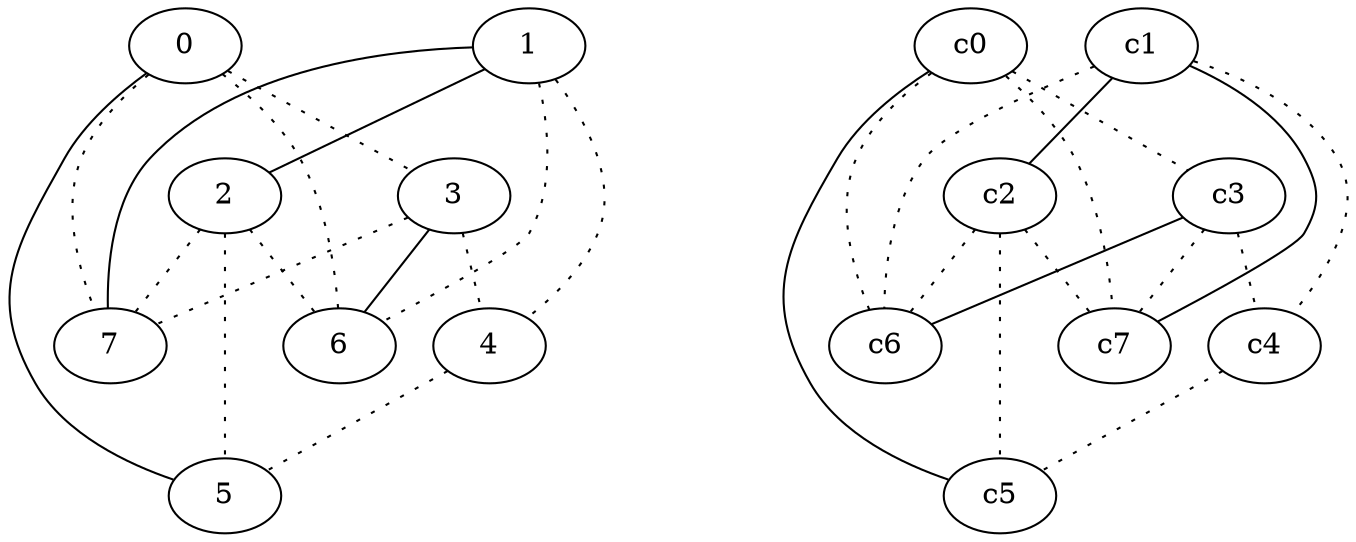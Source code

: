 graph {
a0[label=0];
a1[label=1];
a2[label=2];
a3[label=3];
a4[label=4];
a5[label=5];
a6[label=6];
a7[label=7];
a0 -- a3 [style=dotted];
a0 -- a5;
a0 -- a6 [style=dotted];
a0 -- a7 [style=dotted];
a1 -- a2;
a1 -- a4 [style=dotted];
a1 -- a6 [style=dotted];
a1 -- a7;
a2 -- a5 [style=dotted];
a2 -- a6 [style=dotted];
a2 -- a7 [style=dotted];
a3 -- a4 [style=dotted];
a3 -- a6;
a3 -- a7 [style=dotted];
a4 -- a5 [style=dotted];
c0 -- c3 [style=dotted];
c0 -- c5;
c0 -- c6 [style=dotted];
c0 -- c7 [style=dotted];
c1 -- c2;
c1 -- c4 [style=dotted];
c1 -- c6 [style=dotted];
c1 -- c7;
c2 -- c5 [style=dotted];
c2 -- c6 [style=dotted];
c2 -- c7 [style=dotted];
c3 -- c4 [style=dotted];
c3 -- c6;
c3 -- c7 [style=dotted];
c4 -- c5 [style=dotted];
}
